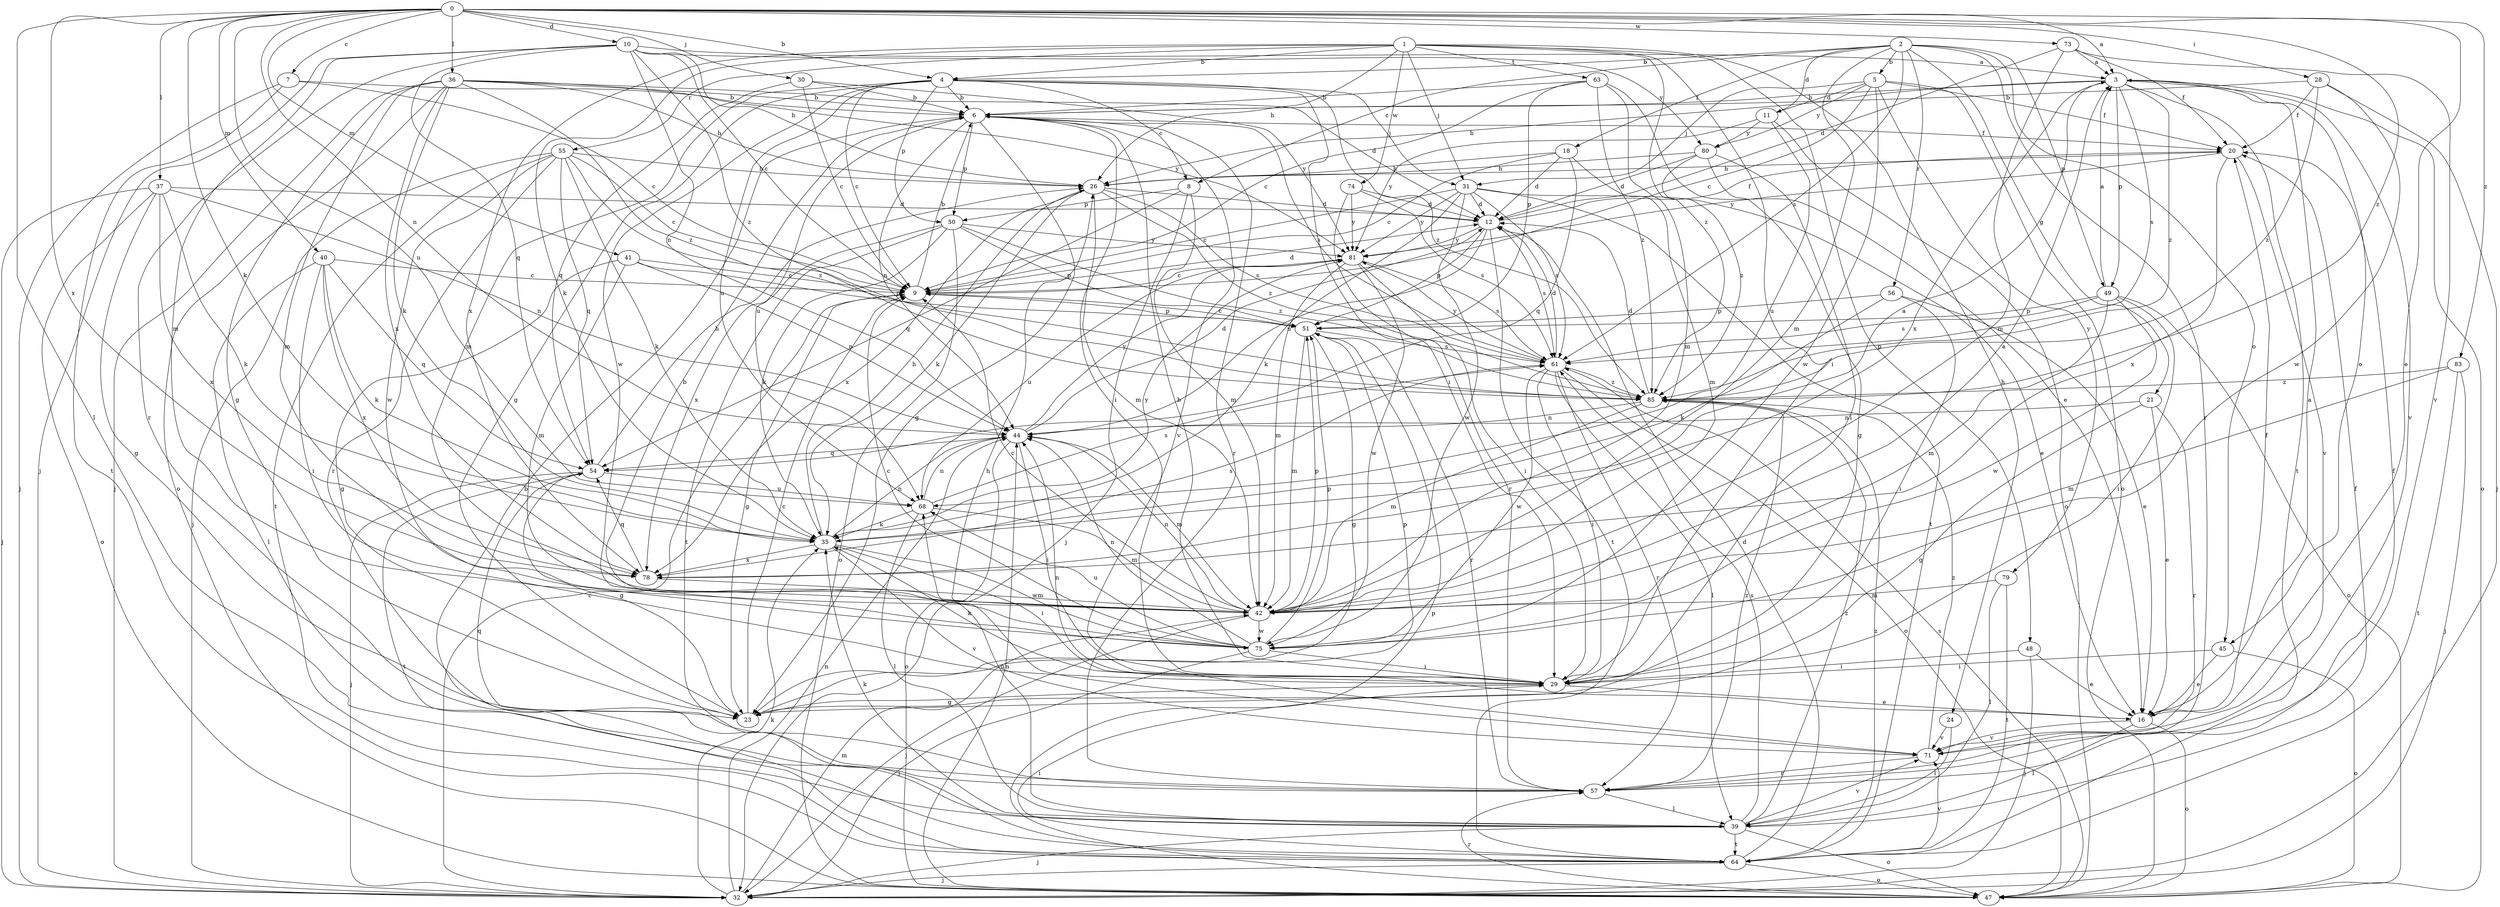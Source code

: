 strict digraph  {
0;
1;
2;
3;
4;
5;
6;
7;
8;
9;
10;
11;
12;
16;
18;
20;
21;
23;
24;
26;
28;
29;
30;
31;
32;
35;
36;
37;
39;
40;
41;
42;
44;
45;
47;
48;
49;
50;
51;
54;
55;
56;
57;
61;
63;
64;
68;
71;
73;
74;
75;
78;
79;
80;
81;
83;
85;
0 -> 3  [label=a];
0 -> 4  [label=b];
0 -> 7  [label=c];
0 -> 10  [label=d];
0 -> 16  [label=e];
0 -> 28  [label=i];
0 -> 30  [label=j];
0 -> 35  [label=k];
0 -> 36  [label=l];
0 -> 37  [label=l];
0 -> 39  [label=l];
0 -> 40  [label=m];
0 -> 41  [label=m];
0 -> 44  [label=n];
0 -> 68  [label=u];
0 -> 73  [label=w];
0 -> 78  [label=x];
0 -> 83  [label=z];
0 -> 85  [label=z];
1 -> 4  [label=b];
1 -> 24  [label=h];
1 -> 26  [label=h];
1 -> 29  [label=i];
1 -> 31  [label=j];
1 -> 35  [label=k];
1 -> 48  [label=p];
1 -> 55  [label=r];
1 -> 63  [label=t];
1 -> 74  [label=w];
1 -> 78  [label=x];
1 -> 85  [label=z];
2 -> 4  [label=b];
2 -> 5  [label=b];
2 -> 8  [label=c];
2 -> 11  [label=d];
2 -> 18  [label=f];
2 -> 21  [label=g];
2 -> 42  [label=m];
2 -> 45  [label=o];
2 -> 49  [label=p];
2 -> 56  [label=r];
2 -> 57  [label=r];
2 -> 61  [label=s];
3 -> 6  [label=b];
3 -> 26  [label=h];
3 -> 45  [label=o];
3 -> 47  [label=o];
3 -> 49  [label=p];
3 -> 61  [label=s];
3 -> 64  [label=t];
3 -> 71  [label=v];
3 -> 78  [label=x];
3 -> 85  [label=z];
4 -> 6  [label=b];
4 -> 8  [label=c];
4 -> 9  [label=c];
4 -> 23  [label=g];
4 -> 29  [label=i];
4 -> 31  [label=j];
4 -> 42  [label=m];
4 -> 50  [label=p];
4 -> 68  [label=u];
4 -> 75  [label=w];
4 -> 85  [label=z];
5 -> 9  [label=c];
5 -> 11  [label=d];
5 -> 20  [label=f];
5 -> 31  [label=j];
5 -> 47  [label=o];
5 -> 75  [label=w];
5 -> 79  [label=y];
5 -> 80  [label=y];
6 -> 20  [label=f];
6 -> 23  [label=g];
6 -> 29  [label=i];
6 -> 44  [label=n];
6 -> 50  [label=p];
6 -> 57  [label=r];
6 -> 61  [label=s];
6 -> 68  [label=u];
6 -> 71  [label=v];
7 -> 6  [label=b];
7 -> 9  [label=c];
7 -> 32  [label=j];
7 -> 64  [label=t];
8 -> 32  [label=j];
8 -> 42  [label=m];
8 -> 50  [label=p];
8 -> 54  [label=q];
9 -> 6  [label=b];
9 -> 12  [label=d];
9 -> 23  [label=g];
9 -> 51  [label=p];
10 -> 3  [label=a];
10 -> 9  [label=c];
10 -> 26  [label=h];
10 -> 32  [label=j];
10 -> 42  [label=m];
10 -> 44  [label=n];
10 -> 54  [label=q];
10 -> 57  [label=r];
10 -> 80  [label=y];
10 -> 85  [label=z];
11 -> 47  [label=o];
11 -> 68  [label=u];
11 -> 80  [label=y];
11 -> 81  [label=y];
12 -> 20  [label=f];
12 -> 44  [label=n];
12 -> 51  [label=p];
12 -> 61  [label=s];
12 -> 64  [label=t];
12 -> 81  [label=y];
16 -> 3  [label=a];
16 -> 20  [label=f];
16 -> 39  [label=l];
16 -> 44  [label=n];
16 -> 47  [label=o];
16 -> 71  [label=v];
18 -> 9  [label=c];
18 -> 12  [label=d];
18 -> 26  [label=h];
18 -> 42  [label=m];
18 -> 54  [label=q];
20 -> 26  [label=h];
20 -> 71  [label=v];
20 -> 78  [label=x];
20 -> 81  [label=y];
21 -> 16  [label=e];
21 -> 23  [label=g];
21 -> 44  [label=n];
21 -> 57  [label=r];
23 -> 9  [label=c];
23 -> 51  [label=p];
24 -> 39  [label=l];
24 -> 71  [label=v];
26 -> 12  [label=d];
26 -> 35  [label=k];
26 -> 42  [label=m];
26 -> 61  [label=s];
26 -> 78  [label=x];
26 -> 85  [label=z];
28 -> 6  [label=b];
28 -> 20  [label=f];
28 -> 32  [label=j];
28 -> 75  [label=w];
28 -> 85  [label=z];
29 -> 6  [label=b];
29 -> 16  [label=e];
29 -> 23  [label=g];
29 -> 35  [label=k];
30 -> 6  [label=b];
30 -> 9  [label=c];
30 -> 54  [label=q];
30 -> 81  [label=y];
31 -> 9  [label=c];
31 -> 12  [label=d];
31 -> 16  [label=e];
31 -> 35  [label=k];
31 -> 61  [label=s];
31 -> 64  [label=t];
31 -> 75  [label=w];
31 -> 81  [label=y];
32 -> 9  [label=c];
32 -> 35  [label=k];
32 -> 42  [label=m];
32 -> 44  [label=n];
35 -> 3  [label=a];
35 -> 26  [label=h];
35 -> 29  [label=i];
35 -> 44  [label=n];
35 -> 71  [label=v];
35 -> 75  [label=w];
35 -> 78  [label=x];
35 -> 81  [label=y];
36 -> 6  [label=b];
36 -> 12  [label=d];
36 -> 23  [label=g];
36 -> 26  [label=h];
36 -> 32  [label=j];
36 -> 35  [label=k];
36 -> 42  [label=m];
36 -> 47  [label=o];
36 -> 78  [label=x];
36 -> 81  [label=y];
36 -> 85  [label=z];
37 -> 12  [label=d];
37 -> 23  [label=g];
37 -> 32  [label=j];
37 -> 35  [label=k];
37 -> 44  [label=n];
37 -> 47  [label=o];
37 -> 78  [label=x];
39 -> 20  [label=f];
39 -> 32  [label=j];
39 -> 35  [label=k];
39 -> 47  [label=o];
39 -> 61  [label=s];
39 -> 64  [label=t];
39 -> 68  [label=u];
39 -> 71  [label=v];
39 -> 85  [label=z];
40 -> 9  [label=c];
40 -> 29  [label=i];
40 -> 35  [label=k];
40 -> 39  [label=l];
40 -> 54  [label=q];
40 -> 78  [label=x];
41 -> 9  [label=c];
41 -> 23  [label=g];
41 -> 42  [label=m];
41 -> 44  [label=n];
41 -> 51  [label=p];
42 -> 3  [label=a];
42 -> 9  [label=c];
42 -> 32  [label=j];
42 -> 44  [label=n];
42 -> 51  [label=p];
42 -> 75  [label=w];
44 -> 12  [label=d];
44 -> 29  [label=i];
44 -> 42  [label=m];
44 -> 47  [label=o];
44 -> 54  [label=q];
44 -> 81  [label=y];
45 -> 16  [label=e];
45 -> 29  [label=i];
45 -> 47  [label=o];
47 -> 44  [label=n];
47 -> 51  [label=p];
47 -> 57  [label=r];
47 -> 61  [label=s];
48 -> 16  [label=e];
48 -> 29  [label=i];
48 -> 32  [label=j];
49 -> 3  [label=a];
49 -> 29  [label=i];
49 -> 42  [label=m];
49 -> 47  [label=o];
49 -> 51  [label=p];
49 -> 61  [label=s];
49 -> 75  [label=w];
50 -> 35  [label=k];
50 -> 47  [label=o];
50 -> 51  [label=p];
50 -> 64  [label=t];
50 -> 78  [label=x];
50 -> 81  [label=y];
50 -> 85  [label=z];
51 -> 9  [label=c];
51 -> 23  [label=g];
51 -> 42  [label=m];
51 -> 57  [label=r];
51 -> 61  [label=s];
54 -> 23  [label=g];
54 -> 26  [label=h];
54 -> 32  [label=j];
54 -> 64  [label=t];
54 -> 68  [label=u];
55 -> 9  [label=c];
55 -> 26  [label=h];
55 -> 32  [label=j];
55 -> 35  [label=k];
55 -> 54  [label=q];
55 -> 57  [label=r];
55 -> 64  [label=t];
55 -> 75  [label=w];
55 -> 85  [label=z];
56 -> 16  [label=e];
56 -> 29  [label=i];
56 -> 35  [label=k];
56 -> 51  [label=p];
57 -> 20  [label=f];
57 -> 39  [label=l];
57 -> 54  [label=q];
57 -> 85  [label=z];
61 -> 12  [label=d];
61 -> 29  [label=i];
61 -> 39  [label=l];
61 -> 47  [label=o];
61 -> 57  [label=r];
61 -> 75  [label=w];
61 -> 81  [label=y];
61 -> 85  [label=z];
63 -> 6  [label=b];
63 -> 9  [label=c];
63 -> 16  [label=e];
63 -> 42  [label=m];
63 -> 51  [label=p];
63 -> 85  [label=z];
64 -> 6  [label=b];
64 -> 12  [label=d];
64 -> 29  [label=i];
64 -> 32  [label=j];
64 -> 47  [label=o];
64 -> 71  [label=v];
64 -> 85  [label=z];
68 -> 35  [label=k];
68 -> 39  [label=l];
68 -> 42  [label=m];
68 -> 44  [label=n];
68 -> 61  [label=s];
71 -> 26  [label=h];
71 -> 57  [label=r];
71 -> 85  [label=z];
73 -> 3  [label=a];
73 -> 12  [label=d];
73 -> 20  [label=f];
73 -> 42  [label=m];
73 -> 71  [label=v];
74 -> 12  [label=d];
74 -> 57  [label=r];
74 -> 61  [label=s];
74 -> 81  [label=y];
75 -> 6  [label=b];
75 -> 9  [label=c];
75 -> 29  [label=i];
75 -> 32  [label=j];
75 -> 44  [label=n];
75 -> 51  [label=p];
75 -> 68  [label=u];
78 -> 42  [label=m];
78 -> 54  [label=q];
78 -> 61  [label=s];
79 -> 39  [label=l];
79 -> 42  [label=m];
79 -> 64  [label=t];
80 -> 12  [label=d];
80 -> 23  [label=g];
80 -> 26  [label=h];
80 -> 29  [label=i];
80 -> 85  [label=z];
81 -> 9  [label=c];
81 -> 29  [label=i];
81 -> 42  [label=m];
81 -> 61  [label=s];
81 -> 68  [label=u];
81 -> 75  [label=w];
83 -> 32  [label=j];
83 -> 42  [label=m];
83 -> 64  [label=t];
83 -> 85  [label=z];
85 -> 12  [label=d];
85 -> 42  [label=m];
85 -> 44  [label=n];
}
